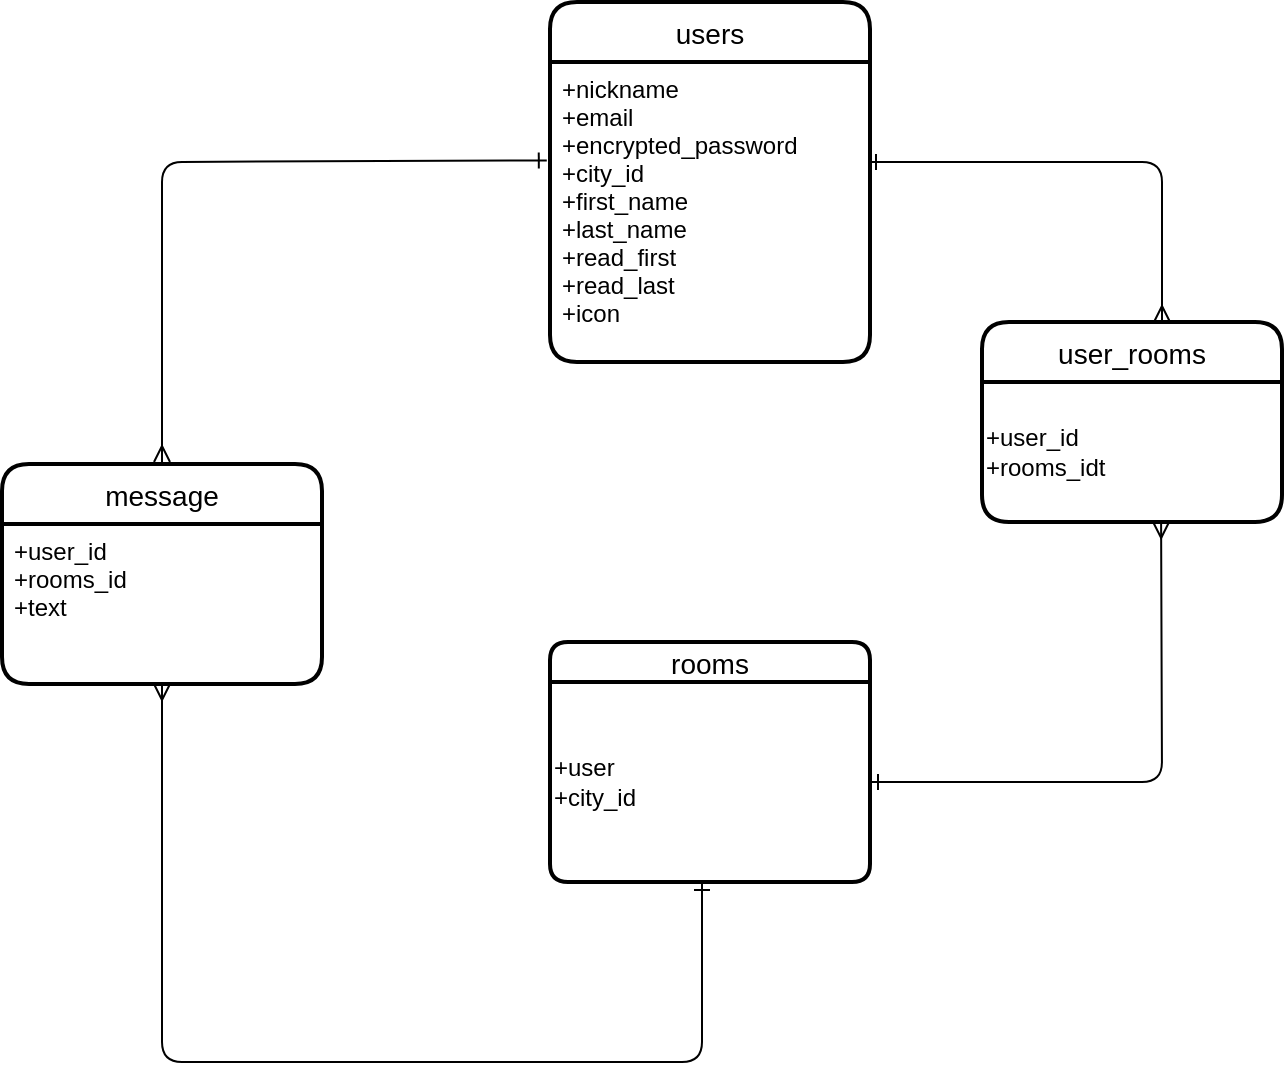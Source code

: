 <mxfile>
    <diagram id="cBajBLttcOeYSsCSfwQg" name="ページ1">
        <mxGraphModel dx="737" dy="611" grid="1" gridSize="10" guides="1" tooltips="1" connect="1" arrows="1" fold="1" page="1" pageScale="1" pageWidth="827" pageHeight="1169" math="0" shadow="0">
            <root>
                <mxCell id="0"/>
                <mxCell id="1" parent="0"/>
                <mxCell id="2" style="edgeStyle=none;html=1;exitX=0.5;exitY=0;exitDx=0;exitDy=0;entryX=-0.01;entryY=0.328;entryDx=0;entryDy=0;endArrow=ERone;endFill=0;startArrow=ERmany;startFill=0;entryPerimeter=0;" edge="1" parent="1" target="10">
                    <mxGeometry relative="1" as="geometry">
                        <Array as="points">
                            <mxPoint x="140" y="120"/>
                        </Array>
                        <mxPoint x="140" y="270" as="sourcePoint"/>
                        <mxPoint x="334" y="135" as="targetPoint"/>
                    </mxGeometry>
                </mxCell>
                <mxCell id="3" style="edgeStyle=none;html=1;" edge="1" parent="1">
                    <mxGeometry relative="1" as="geometry">
                        <mxPoint x="140" y="460" as="sourcePoint"/>
                        <mxPoint x="140" y="460" as="targetPoint"/>
                    </mxGeometry>
                </mxCell>
                <mxCell id="4" style="edgeStyle=none;html=1;startArrow=ERone;startFill=0;endArrow=ERmany;endFill=0;exitX=1;exitY=0.5;exitDx=0;exitDy=0;entryX=0.597;entryY=1;entryDx=0;entryDy=0;entryPerimeter=0;" edge="1" parent="1" target="18">
                    <mxGeometry relative="1" as="geometry">
                        <mxPoint x="640" y="350" as="targetPoint"/>
                        <mxPoint x="494" y="430" as="sourcePoint"/>
                        <Array as="points">
                            <mxPoint x="640" y="430"/>
                        </Array>
                    </mxGeometry>
                </mxCell>
                <mxCell id="6" value="rooms" style="swimlane;childLayout=stackLayout;horizontal=1;startSize=20;horizontalStack=0;rounded=1;fontSize=14;fontStyle=0;strokeWidth=2;resizeParent=0;resizeLast=1;shadow=0;dashed=0;align=center;" vertex="1" parent="1">
                    <mxGeometry x="334" y="360" width="160" height="120" as="geometry"/>
                </mxCell>
                <mxCell id="19" value="+user&lt;br&gt;+city_id" style="text;html=1;align=left;verticalAlign=middle;resizable=0;points=[];autosize=1;strokeColor=none;fillColor=none;" vertex="1" parent="6">
                    <mxGeometry y="20" width="160" height="100" as="geometry"/>
                </mxCell>
                <mxCell id="8" style="edgeStyle=none;html=1;startArrow=ERmany;startFill=0;endArrow=ERone;endFill=0;" edge="1" parent="1" source="13">
                    <mxGeometry relative="1" as="geometry">
                        <mxPoint x="140" y="460" as="sourcePoint"/>
                        <Array as="points">
                            <mxPoint x="140" y="500"/>
                            <mxPoint x="140" y="570"/>
                            <mxPoint x="410" y="570"/>
                        </Array>
                        <mxPoint x="410" y="480" as="targetPoint"/>
                    </mxGeometry>
                </mxCell>
                <mxCell id="9" value="users" style="swimlane;childLayout=stackLayout;horizontal=1;startSize=30;horizontalStack=0;rounded=1;fontSize=14;fontStyle=0;strokeWidth=2;resizeParent=0;resizeLast=1;shadow=0;dashed=0;align=center;" vertex="1" parent="1">
                    <mxGeometry x="334" y="40" width="160" height="180" as="geometry"/>
                </mxCell>
                <mxCell id="10" value="+nickname&#10;+email&#10;+encrypted_password&#10;+city_id&#10;+first_name&#10;+last_name&#10;+read_first&#10;+read_last&#10;+icon&#10;" style="align=left;strokeColor=none;fillColor=none;spacingLeft=4;fontSize=12;verticalAlign=top;resizable=0;rotatable=0;part=1;" vertex="1" parent="9">
                    <mxGeometry y="30" width="160" height="150" as="geometry"/>
                </mxCell>
                <mxCell id="11" value="message" style="swimlane;childLayout=stackLayout;horizontal=1;startSize=30;horizontalStack=0;rounded=1;fontSize=14;fontStyle=0;strokeWidth=2;resizeParent=0;resizeLast=1;shadow=0;dashed=0;align=center;" vertex="1" parent="1">
                    <mxGeometry x="60" y="271" width="160" height="110" as="geometry"/>
                </mxCell>
                <mxCell id="12" style="edgeStyle=none;html=1;" edge="1" parent="11" source="13" target="11">
                    <mxGeometry relative="1" as="geometry"/>
                </mxCell>
                <mxCell id="13" value="+user_id&#10;+rooms_id&#10;+text&#10;" style="align=left;strokeColor=none;fillColor=none;spacingLeft=4;fontSize=12;verticalAlign=top;resizable=0;rotatable=0;part=1;" vertex="1" parent="11">
                    <mxGeometry y="30" width="160" height="80" as="geometry"/>
                </mxCell>
                <mxCell id="14" value="user_rooms" style="swimlane;childLayout=stackLayout;horizontal=1;startSize=30;horizontalStack=0;rounded=1;fontSize=14;fontStyle=0;strokeWidth=2;resizeParent=0;resizeLast=1;shadow=0;dashed=0;align=center;" vertex="1" parent="1">
                    <mxGeometry x="550" y="200" width="150" height="100" as="geometry"/>
                </mxCell>
                <mxCell id="18" value="+user_id&lt;br&gt;+rooms_idt" style="text;html=1;align=left;verticalAlign=middle;resizable=0;points=[];autosize=1;strokeColor=none;fillColor=none;" vertex="1" parent="14">
                    <mxGeometry y="30" width="150" height="70" as="geometry"/>
                </mxCell>
                <mxCell id="16" style="edgeStyle=none;html=1;startArrow=ERmany;startFill=0;endArrow=ERone;endFill=0;exitX=0.6;exitY=0;exitDx=0;exitDy=0;exitPerimeter=0;" edge="1" parent="1" source="14">
                    <mxGeometry relative="1" as="geometry">
                        <mxPoint x="493" y="120" as="targetPoint"/>
                        <mxPoint x="640" y="190" as="sourcePoint"/>
                        <Array as="points">
                            <mxPoint x="640" y="120"/>
                        </Array>
                    </mxGeometry>
                </mxCell>
            </root>
        </mxGraphModel>
    </diagram>
</mxfile>